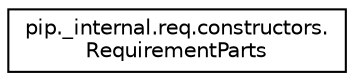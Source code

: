 digraph "Graphical Class Hierarchy"
{
 // LATEX_PDF_SIZE
  edge [fontname="Helvetica",fontsize="10",labelfontname="Helvetica",labelfontsize="10"];
  node [fontname="Helvetica",fontsize="10",shape=record];
  rankdir="LR";
  Node0 [label="pip._internal.req.constructors.\lRequirementParts",height=0.2,width=0.4,color="black", fillcolor="white", style="filled",URL="$classpip_1_1__internal_1_1req_1_1constructors_1_1_requirement_parts.html",tooltip=" "];
}
